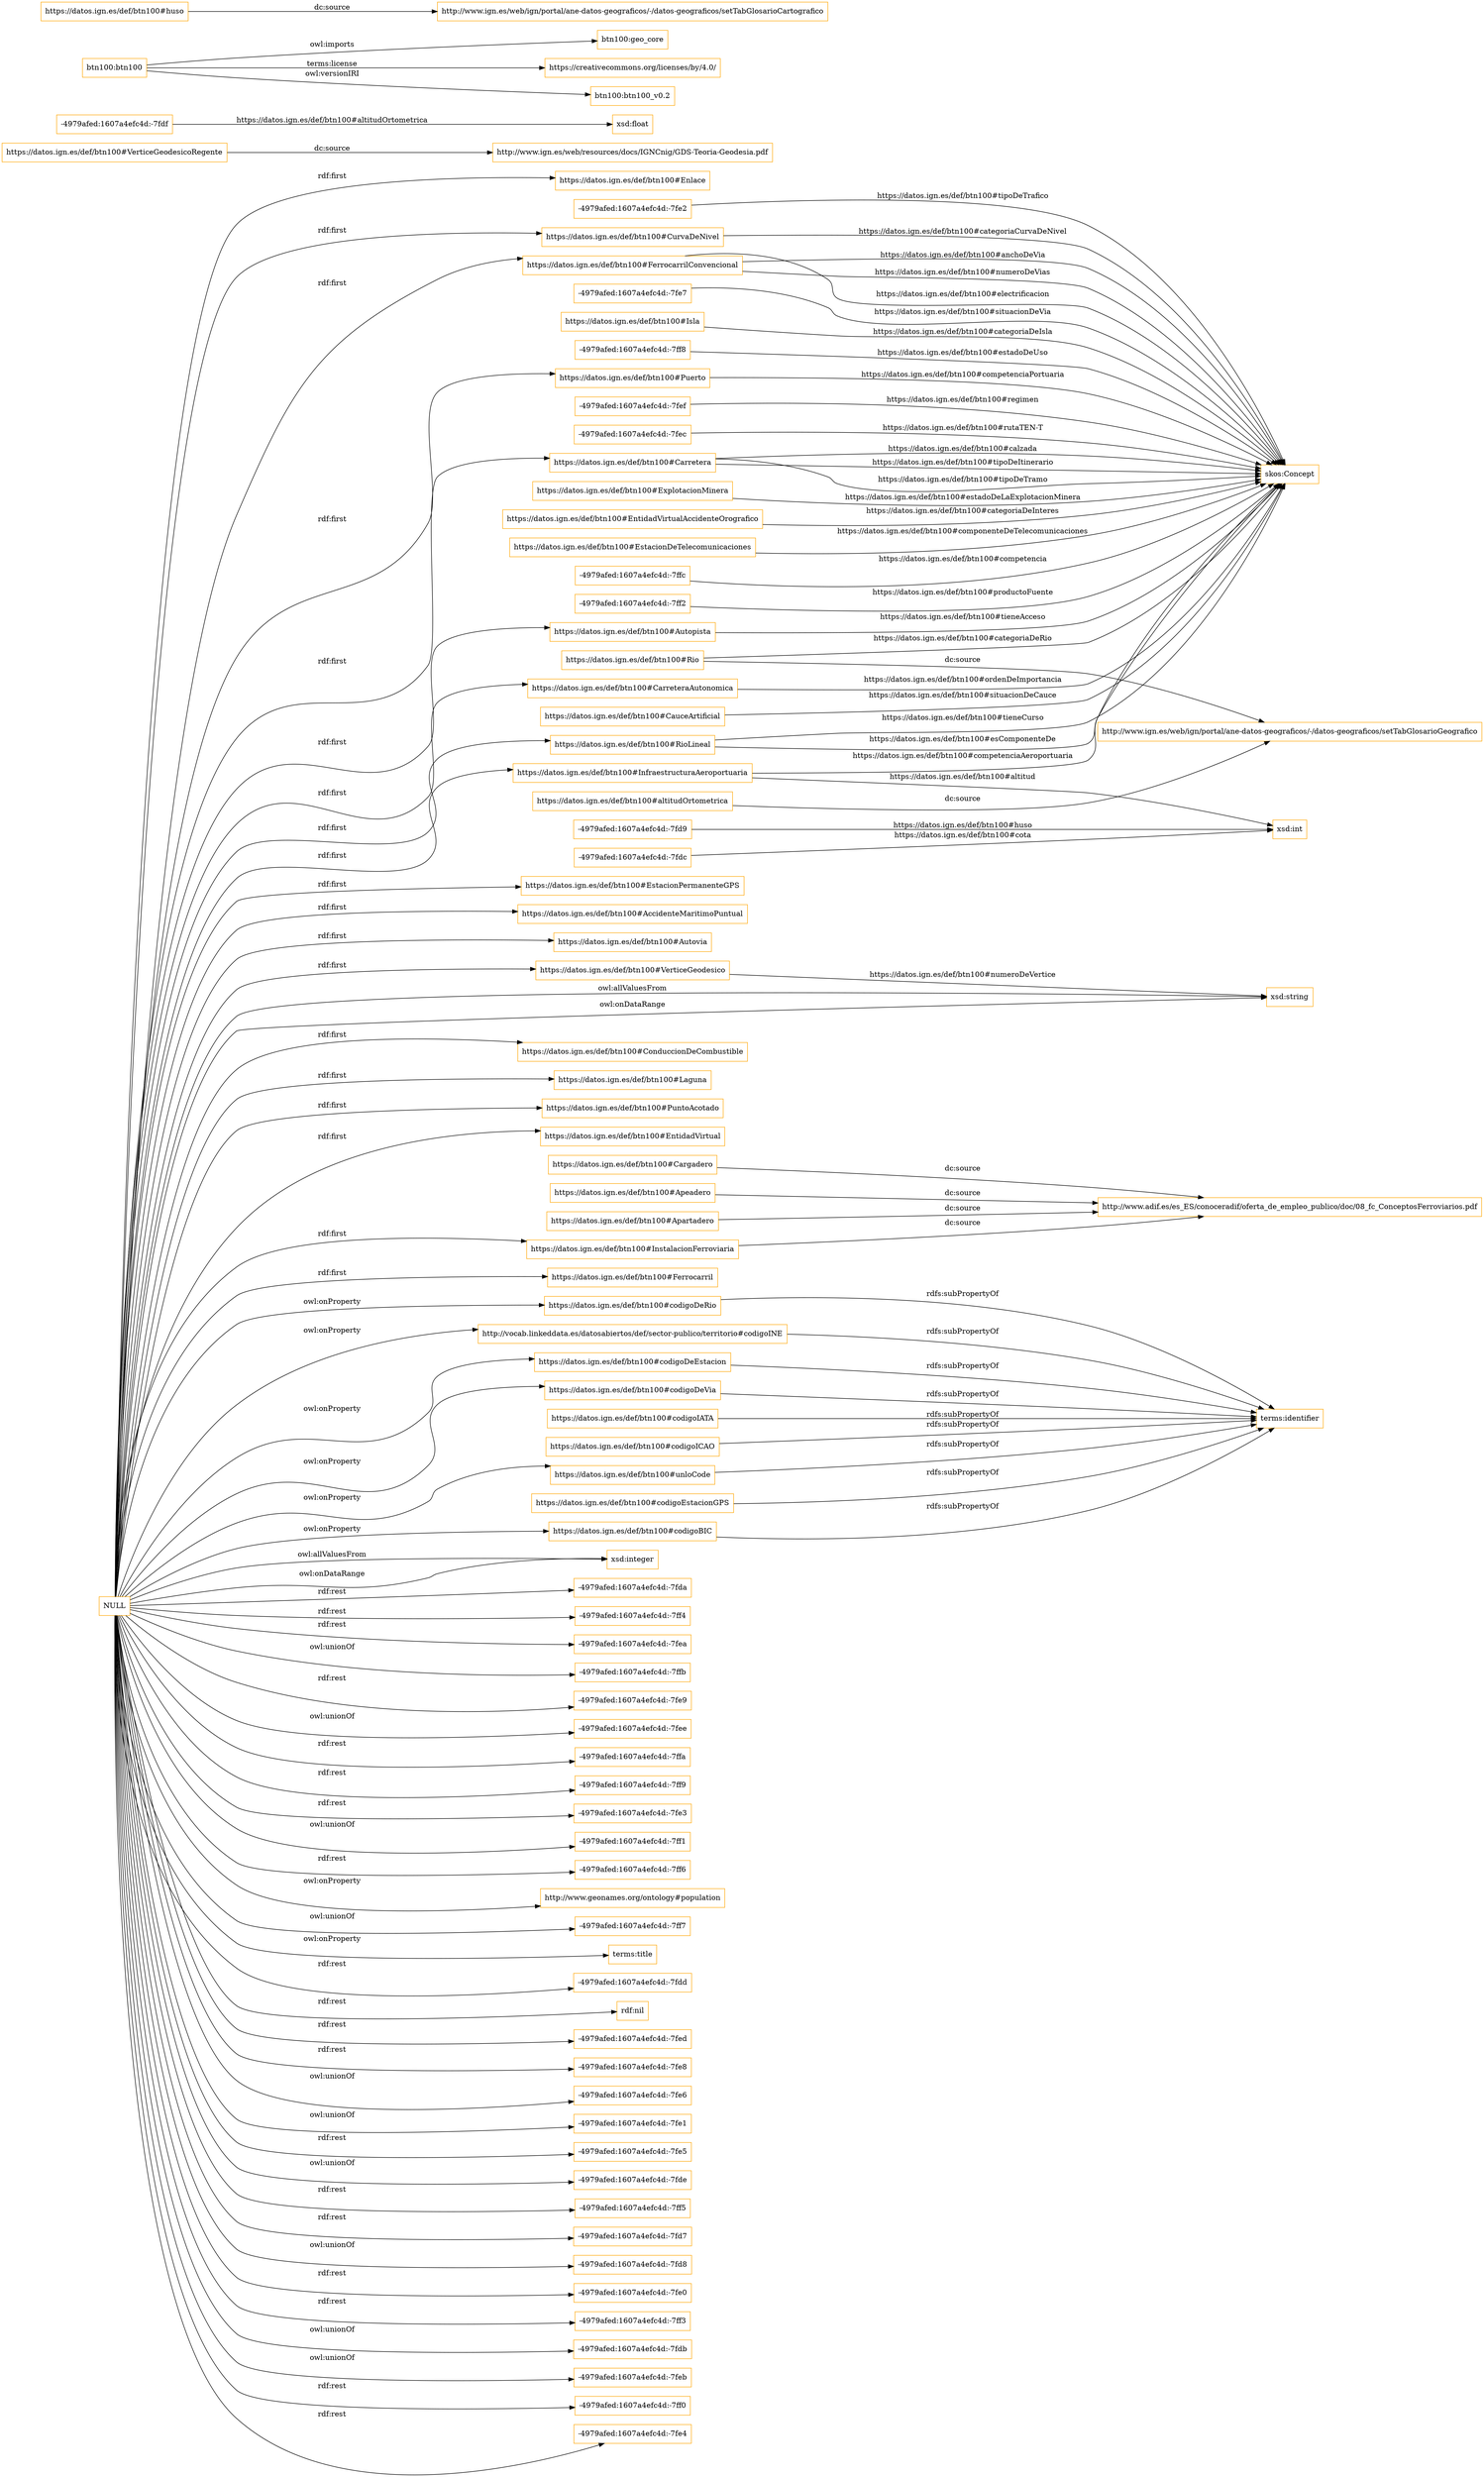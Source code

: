 digraph ar2dtool_diagram { 
rankdir=LR;
size="1501"
node [shape = rectangle, color="orange"]; "https://datos.ign.es/def/btn100#Enlace" "https://datos.ign.es/def/btn100#InfraestructuraAeroportuaria" "-4979afed:1607a4efc4d:-7fef" "https://datos.ign.es/def/btn100#EstacionPermanenteGPS" "-4979afed:1607a4efc4d:-7fec" "https://datos.ign.es/def/btn100#AccidenteMaritimoPuntual" "https://datos.ign.es/def/btn100#Autovia" "https://datos.ign.es/def/btn100#VerticeGeodesico" "-4979afed:1607a4efc4d:-7fdc" "https://datos.ign.es/def/btn100#Carretera" "https://datos.ign.es/def/btn100#ExplotacionMinera" "https://datos.ign.es/def/btn100#EntidadVirtualAccidenteOrografico" "https://datos.ign.es/def/btn100#EstacionDeTelecomunicaciones" "https://datos.ign.es/def/btn100#ConduccionDeCombustible" "https://datos.ign.es/def/btn100#VerticeGeodesicoRegente" "-4979afed:1607a4efc4d:-7ffc" "-4979afed:1607a4efc4d:-7ff2" "https://datos.ign.es/def/btn100#Autopista" "https://datos.ign.es/def/btn100#Laguna" "https://datos.ign.es/def/btn100#CarreteraAutonomica" "https://datos.ign.es/def/btn100#CauceArtificial" "https://datos.ign.es/def/btn100#RioLineal" "https://datos.ign.es/def/btn100#PuntoAcotado" "-4979afed:1607a4efc4d:-7fdf" "https://datos.ign.es/def/btn100#Apeadero" "https://datos.ign.es/def/btn100#Apartadero" "https://datos.ign.es/def/btn100#EntidadVirtual" "-4979afed:1607a4efc4d:-7fe2" "https://datos.ign.es/def/btn100#CurvaDeNivel" "https://datos.ign.es/def/btn100#InstalacionFerroviaria" "https://datos.ign.es/def/btn100#Rio" "https://datos.ign.es/def/btn100#FerrocarrilConvencional" "-4979afed:1607a4efc4d:-7fe7" "https://datos.ign.es/def/btn100#Ferrocarril" "-4979afed:1607a4efc4d:-7fd9" "https://datos.ign.es/def/btn100#Isla" "https://datos.ign.es/def/btn100#Cargadero" "-4979afed:1607a4efc4d:-7ff8" "https://datos.ign.es/def/btn100#Puerto" ; /*classes style*/
	"https://datos.ign.es/def/btn100#unloCode" -> "terms:identifier" [ label = "rdfs:subPropertyOf" ];
	"https://datos.ign.es/def/btn100#codigoEstacionGPS" -> "terms:identifier" [ label = "rdfs:subPropertyOf" ];
	"https://datos.ign.es/def/btn100#codigoBIC" -> "terms:identifier" [ label = "rdfs:subPropertyOf" ];
	"https://datos.ign.es/def/btn100#codigoDeRio" -> "terms:identifier" [ label = "rdfs:subPropertyOf" ];
	"https://datos.ign.es/def/btn100#Apartadero" -> "http://www.adif.es/es_ES/conoceradif/oferta_de_empleo_publico/doc/08_fc_ConceptosFerroviarios.pdf" [ label = "dc:source" ];
	"https://datos.ign.es/def/btn100#Apeadero" -> "http://www.adif.es/es_ES/conoceradif/oferta_de_empleo_publico/doc/08_fc_ConceptosFerroviarios.pdf" [ label = "dc:source" ];
	"https://datos.ign.es/def/btn100#altitudOrtometrica" -> "http://www.ign.es/web/ign/portal/ane-datos-geograficos/-/datos-geograficos/setTabGlosarioGeografico" [ label = "dc:source" ];
	"NULL" -> "xsd:integer" [ label = "owl:allValuesFrom" ];
	"NULL" -> "https://datos.ign.es/def/btn100#Enlace" [ label = "rdf:first" ];
	"NULL" -> "https://datos.ign.es/def/btn100#FerrocarrilConvencional" [ label = "rdf:first" ];
	"NULL" -> "-4979afed:1607a4efc4d:-7fda" [ label = "rdf:rest" ];
	"NULL" -> "-4979afed:1607a4efc4d:-7ff4" [ label = "rdf:rest" ];
	"NULL" -> "https://datos.ign.es/def/btn100#EntidadVirtual" [ label = "rdf:first" ];
	"NULL" -> "https://datos.ign.es/def/btn100#CurvaDeNivel" [ label = "rdf:first" ];
	"NULL" -> "https://datos.ign.es/def/btn100#CarreteraAutonomica" [ label = "rdf:first" ];
	"NULL" -> "https://datos.ign.es/def/btn100#VerticeGeodesico" [ label = "rdf:first" ];
	"NULL" -> "-4979afed:1607a4efc4d:-7fea" [ label = "rdf:rest" ];
	"NULL" -> "https://datos.ign.es/def/btn100#InstalacionFerroviaria" [ label = "rdf:first" ];
	"NULL" -> "http://vocab.linkeddata.es/datosabiertos/def/sector-publico/territorio#codigoINE" [ label = "owl:onProperty" ];
	"NULL" -> "-4979afed:1607a4efc4d:-7ffb" [ label = "owl:unionOf" ];
	"NULL" -> "https://datos.ign.es/def/btn100#Puerto" [ label = "rdf:first" ];
	"NULL" -> "xsd:string" [ label = "owl:allValuesFrom" ];
	"NULL" -> "-4979afed:1607a4efc4d:-7fe9" [ label = "rdf:rest" ];
	"NULL" -> "-4979afed:1607a4efc4d:-7fee" [ label = "owl:unionOf" ];
	"NULL" -> "https://datos.ign.es/def/btn100#codigoDeEstacion" [ label = "owl:onProperty" ];
	"NULL" -> "-4979afed:1607a4efc4d:-7ffa" [ label = "rdf:rest" ];
	"NULL" -> "https://datos.ign.es/def/btn100#unloCode" [ label = "owl:onProperty" ];
	"NULL" -> "https://datos.ign.es/def/btn100#codigoDeRio" [ label = "owl:onProperty" ];
	"NULL" -> "xsd:integer" [ label = "owl:onDataRange" ];
	"NULL" -> "-4979afed:1607a4efc4d:-7ff9" [ label = "rdf:rest" ];
	"NULL" -> "https://datos.ign.es/def/btn100#Carretera" [ label = "rdf:first" ];
	"NULL" -> "-4979afed:1607a4efc4d:-7fe3" [ label = "rdf:rest" ];
	"NULL" -> "-4979afed:1607a4efc4d:-7ff1" [ label = "owl:unionOf" ];
	"NULL" -> "-4979afed:1607a4efc4d:-7ff6" [ label = "rdf:rest" ];
	"NULL" -> "http://www.geonames.org/ontology#population" [ label = "owl:onProperty" ];
	"NULL" -> "-4979afed:1607a4efc4d:-7ff7" [ label = "owl:unionOf" ];
	"NULL" -> "terms:title" [ label = "owl:onProperty" ];
	"NULL" -> "-4979afed:1607a4efc4d:-7fdd" [ label = "rdf:rest" ];
	"NULL" -> "https://datos.ign.es/def/btn100#Autopista" [ label = "rdf:first" ];
	"NULL" -> "https://datos.ign.es/def/btn100#RioLineal" [ label = "rdf:first" ];
	"NULL" -> "rdf:nil" [ label = "rdf:rest" ];
	"NULL" -> "-4979afed:1607a4efc4d:-7fed" [ label = "rdf:rest" ];
	"NULL" -> "-4979afed:1607a4efc4d:-7fe8" [ label = "rdf:rest" ];
	"NULL" -> "-4979afed:1607a4efc4d:-7fe6" [ label = "owl:unionOf" ];
	"NULL" -> "-4979afed:1607a4efc4d:-7fe1" [ label = "owl:unionOf" ];
	"NULL" -> "-4979afed:1607a4efc4d:-7fe5" [ label = "rdf:rest" ];
	"NULL" -> "-4979afed:1607a4efc4d:-7fde" [ label = "owl:unionOf" ];
	"NULL" -> "https://datos.ign.es/def/btn100#AccidenteMaritimoPuntual" [ label = "rdf:first" ];
	"NULL" -> "https://datos.ign.es/def/btn100#codigoBIC" [ label = "owl:onProperty" ];
	"NULL" -> "-4979afed:1607a4efc4d:-7ff5" [ label = "rdf:rest" ];
	"NULL" -> "https://datos.ign.es/def/btn100#Ferrocarril" [ label = "rdf:first" ];
	"NULL" -> "xsd:string" [ label = "owl:onDataRange" ];
	"NULL" -> "https://datos.ign.es/def/btn100#PuntoAcotado" [ label = "rdf:first" ];
	"NULL" -> "-4979afed:1607a4efc4d:-7fd7" [ label = "rdf:rest" ];
	"NULL" -> "https://datos.ign.es/def/btn100#Laguna" [ label = "rdf:first" ];
	"NULL" -> "-4979afed:1607a4efc4d:-7fd8" [ label = "owl:unionOf" ];
	"NULL" -> "https://datos.ign.es/def/btn100#ConduccionDeCombustible" [ label = "rdf:first" ];
	"NULL" -> "-4979afed:1607a4efc4d:-7fe0" [ label = "rdf:rest" ];
	"NULL" -> "https://datos.ign.es/def/btn100#EstacionPermanenteGPS" [ label = "rdf:first" ];
	"NULL" -> "https://datos.ign.es/def/btn100#InfraestructuraAeroportuaria" [ label = "rdf:first" ];
	"NULL" -> "https://datos.ign.es/def/btn100#codigoDeVia" [ label = "owl:onProperty" ];
	"NULL" -> "-4979afed:1607a4efc4d:-7ff3" [ label = "rdf:rest" ];
	"NULL" -> "-4979afed:1607a4efc4d:-7fdb" [ label = "owl:unionOf" ];
	"NULL" -> "-4979afed:1607a4efc4d:-7feb" [ label = "owl:unionOf" ];
	"NULL" -> "https://datos.ign.es/def/btn100#Autovia" [ label = "rdf:first" ];
	"NULL" -> "-4979afed:1607a4efc4d:-7ff0" [ label = "rdf:rest" ];
	"NULL" -> "-4979afed:1607a4efc4d:-7fe4" [ label = "rdf:rest" ];
	"https://datos.ign.es/def/btn100#codigoDeVia" -> "terms:identifier" [ label = "rdfs:subPropertyOf" ];
	"http://vocab.linkeddata.es/datosabiertos/def/sector-publico/territorio#codigoINE" -> "terms:identifier" [ label = "rdfs:subPropertyOf" ];
	"https://datos.ign.es/def/btn100#codigoDeEstacion" -> "terms:identifier" [ label = "rdfs:subPropertyOf" ];
	"https://datos.ign.es/def/btn100#InstalacionFerroviaria" -> "http://www.adif.es/es_ES/conoceradif/oferta_de_empleo_publico/doc/08_fc_ConceptosFerroviarios.pdf" [ label = "dc:source" ];
	"btn100:btn100" -> "btn100:geo_core" [ label = "owl:imports" ];
	"btn100:btn100" -> "https://creativecommons.org/licenses/by/4.0/" [ label = "terms:license" ];
	"btn100:btn100" -> "btn100:btn100_v0.2" [ label = "owl:versionIRI" ];
	"https://datos.ign.es/def/btn100#VerticeGeodesicoRegente" -> "http://www.ign.es/web/resources/docs/IGNCnig/GDS-Teoria-Geodesia.pdf" [ label = "dc:source" ];
	"https://datos.ign.es/def/btn100#codigoIATA" -> "terms:identifier" [ label = "rdfs:subPropertyOf" ];
	"https://datos.ign.es/def/btn100#codigoICAO" -> "terms:identifier" [ label = "rdfs:subPropertyOf" ];
	"https://datos.ign.es/def/btn100#Cargadero" -> "http://www.adif.es/es_ES/conoceradif/oferta_de_empleo_publico/doc/08_fc_ConceptosFerroviarios.pdf" [ label = "dc:source" ];
	"https://datos.ign.es/def/btn100#huso" -> "http://www.ign.es/web/ign/portal/ane-datos-geograficos/-/datos-geograficos/setTabGlosarioCartografico" [ label = "dc:source" ];
	"https://datos.ign.es/def/btn100#Rio" -> "http://www.ign.es/web/ign/portal/ane-datos-geograficos/-/datos-geograficos/setTabGlosarioGeografico" [ label = "dc:source" ];
	"-4979afed:1607a4efc4d:-7fef" -> "skos:Concept" [ label = "https://datos.ign.es/def/btn100#regimen" ];
	"-4979afed:1607a4efc4d:-7fdc" -> "xsd:int" [ label = "https://datos.ign.es/def/btn100#cota" ];
	"-4979afed:1607a4efc4d:-7fec" -> "skos:Concept" [ label = "https://datos.ign.es/def/btn100#rutaTEN-T" ];
	"https://datos.ign.es/def/btn100#FerrocarrilConvencional" -> "skos:Concept" [ label = "https://datos.ign.es/def/btn100#numeroDeVias" ];
	"-4979afed:1607a4efc4d:-7ff8" -> "skos:Concept" [ label = "https://datos.ign.es/def/btn100#estadoDeUso" ];
	"-4979afed:1607a4efc4d:-7fe7" -> "skos:Concept" [ label = "https://datos.ign.es/def/btn100#situacionDeVia" ];
	"https://datos.ign.es/def/btn100#Rio" -> "skos:Concept" [ label = "https://datos.ign.es/def/btn100#categoriaDeRio" ];
	"https://datos.ign.es/def/btn100#RioLineal" -> "skos:Concept" [ label = "https://datos.ign.es/def/btn100#tieneCurso" ];
	"https://datos.ign.es/def/btn100#FerrocarrilConvencional" -> "skos:Concept" [ label = "https://datos.ign.es/def/btn100#electrificacion" ];
	"https://datos.ign.es/def/btn100#Isla" -> "skos:Concept" [ label = "https://datos.ign.es/def/btn100#categoriaDeIsla" ];
	"-4979afed:1607a4efc4d:-7fdf" -> "xsd:float" [ label = "https://datos.ign.es/def/btn100#altitudOrtometrica" ];
	"https://datos.ign.es/def/btn100#FerrocarrilConvencional" -> "skos:Concept" [ label = "https://datos.ign.es/def/btn100#anchoDeVia" ];
	"https://datos.ign.es/def/btn100#Autopista" -> "skos:Concept" [ label = "https://datos.ign.es/def/btn100#tieneAcceso" ];
	"-4979afed:1607a4efc4d:-7fe2" -> "skos:Concept" [ label = "https://datos.ign.es/def/btn100#tipoDeTrafico" ];
	"-4979afed:1607a4efc4d:-7ffc" -> "skos:Concept" [ label = "https://datos.ign.es/def/btn100#competencia" ];
	"https://datos.ign.es/def/btn100#InfraestructuraAeroportuaria" -> "xsd:int" [ label = "https://datos.ign.es/def/btn100#altitud" ];
	"https://datos.ign.es/def/btn100#EstacionDeTelecomunicaciones" -> "skos:Concept" [ label = "https://datos.ign.es/def/btn100#componenteDeTelecomunicaciones" ];
	"https://datos.ign.es/def/btn100#CarreteraAutonomica" -> "skos:Concept" [ label = "https://datos.ign.es/def/btn100#ordenDeImportancia" ];
	"https://datos.ign.es/def/btn100#CauceArtificial" -> "skos:Concept" [ label = "https://datos.ign.es/def/btn100#situacionDeCauce" ];
	"https://datos.ign.es/def/btn100#RioLineal" -> "skos:Concept" [ label = "https://datos.ign.es/def/btn100#esComponenteDe" ];
	"https://datos.ign.es/def/btn100#Puerto" -> "skos:Concept" [ label = "https://datos.ign.es/def/btn100#competenciaPortuaria" ];
	"https://datos.ign.es/def/btn100#CurvaDeNivel" -> "skos:Concept" [ label = "https://datos.ign.es/def/btn100#categoriaCurvaDeNivel" ];
	"https://datos.ign.es/def/btn100#InfraestructuraAeroportuaria" -> "skos:Concept" [ label = "https://datos.ign.es/def/btn100#competenciaAeroportuaria" ];
	"-4979afed:1607a4efc4d:-7ff2" -> "skos:Concept" [ label = "https://datos.ign.es/def/btn100#productoFuente" ];
	"https://datos.ign.es/def/btn100#ExplotacionMinera" -> "skos:Concept" [ label = "https://datos.ign.es/def/btn100#estadoDeLaExplotacionMinera" ];
	"https://datos.ign.es/def/btn100#Carretera" -> "skos:Concept" [ label = "https://datos.ign.es/def/btn100#tipoDeTramo" ];
	"https://datos.ign.es/def/btn100#Carretera" -> "skos:Concept" [ label = "https://datos.ign.es/def/btn100#calzada" ];
	"-4979afed:1607a4efc4d:-7fd9" -> "xsd:int" [ label = "https://datos.ign.es/def/btn100#huso" ];
	"https://datos.ign.es/def/btn100#EntidadVirtualAccidenteOrografico" -> "skos:Concept" [ label = "https://datos.ign.es/def/btn100#categoriaDeInteres" ];
	"https://datos.ign.es/def/btn100#Carretera" -> "skos:Concept" [ label = "https://datos.ign.es/def/btn100#tipoDeItinerario" ];
	"https://datos.ign.es/def/btn100#VerticeGeodesico" -> "xsd:string" [ label = "https://datos.ign.es/def/btn100#numeroDeVertice" ];

}
